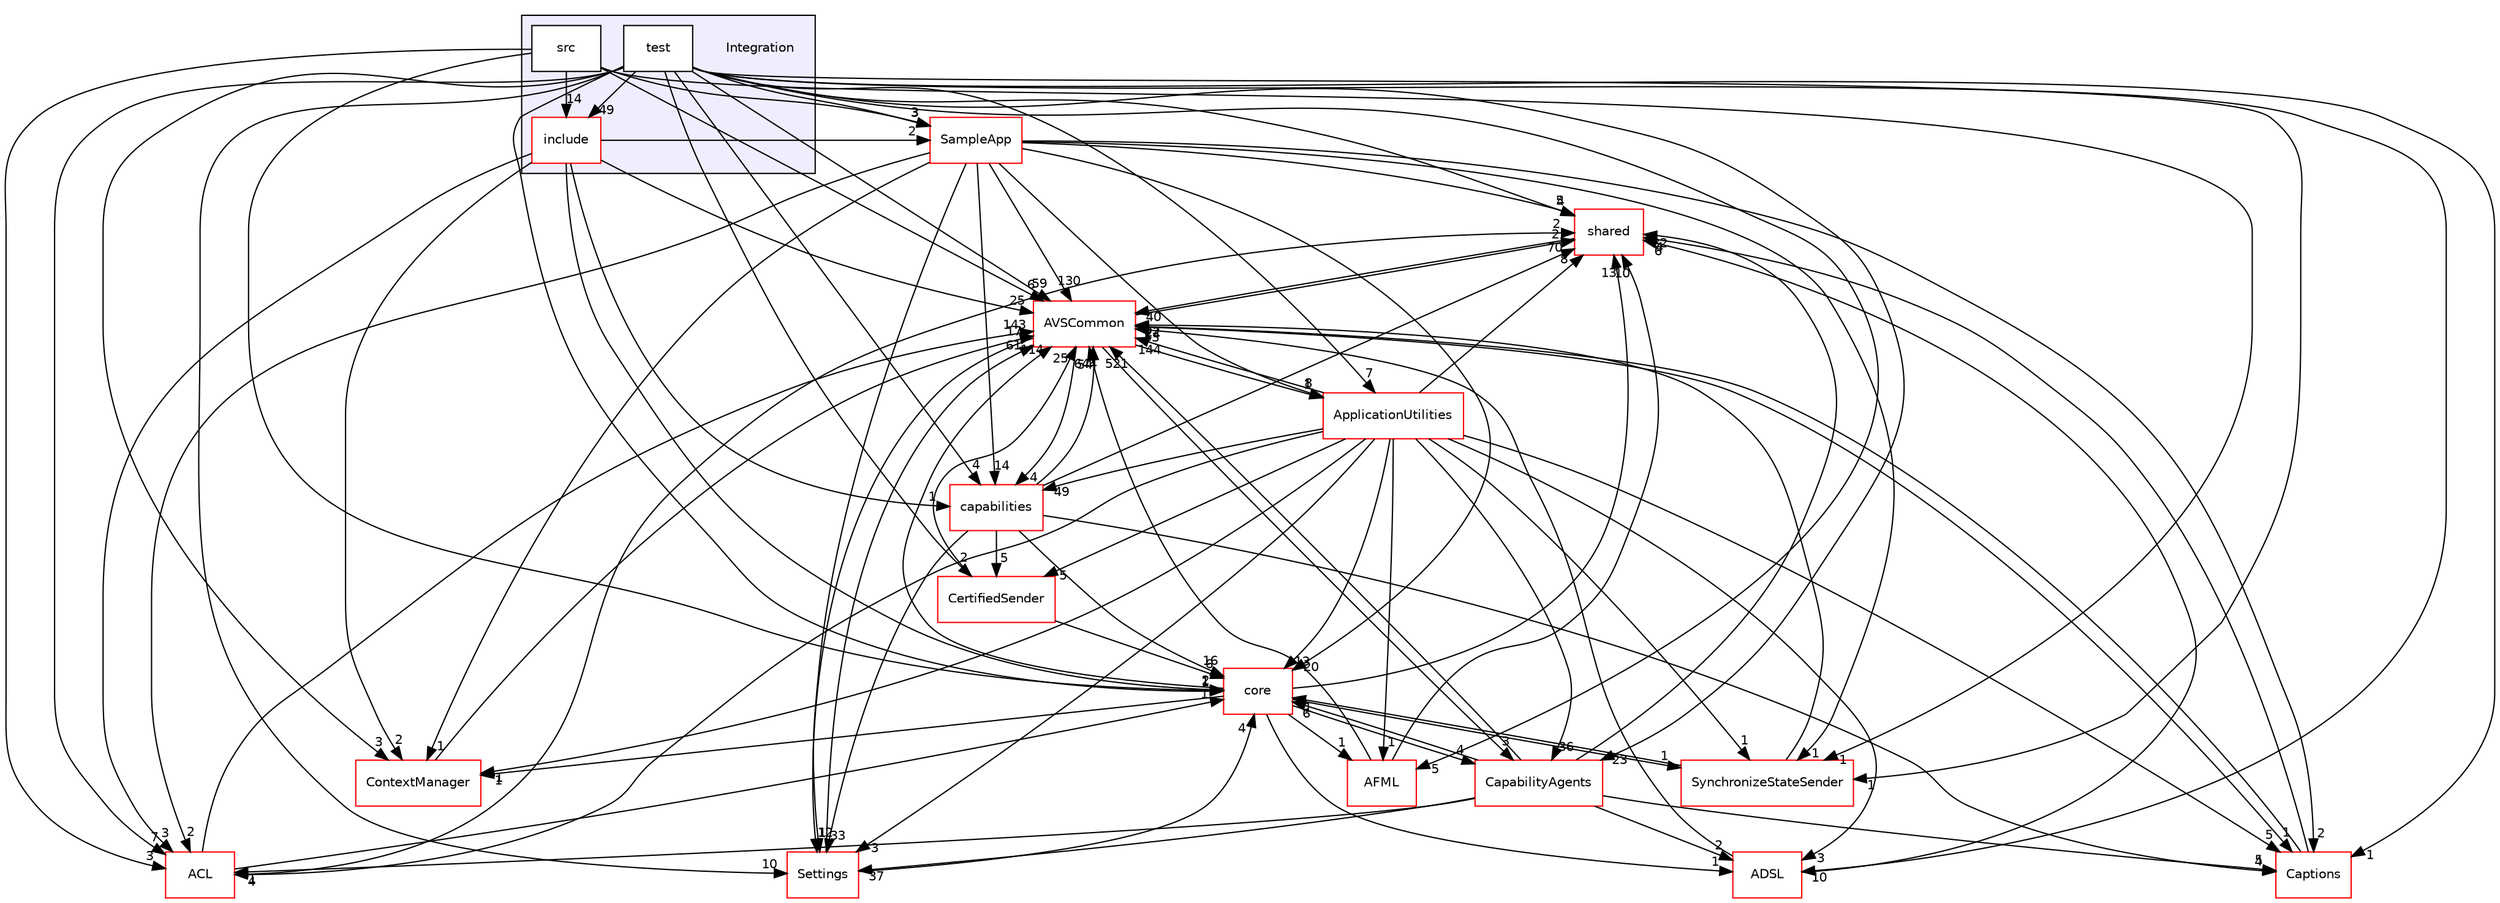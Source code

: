 digraph "/workplace/avs-device-sdk/Integration" {
  compound=true
  node [ fontsize="10", fontname="Helvetica"];
  edge [ labelfontsize="10", labelfontname="Helvetica"];
  subgraph clusterdir_eecb7863cc5539e333a9a51474f7e532 {
    graph [ bgcolor="#eeeeff", pencolor="black", label="" URL="dir_eecb7863cc5539e333a9a51474f7e532.html"];
    dir_eecb7863cc5539e333a9a51474f7e532 [shape=plaintext label="Integration"];
    dir_d487033c4cf6e1e6824ef2db7b280e3e [shape=box label="include" color="red" fillcolor="white" style="filled" URL="dir_d487033c4cf6e1e6824ef2db7b280e3e.html"];
    dir_b305b79323af1f2661a24900bce79295 [shape=box label="src" color="black" fillcolor="white" style="filled" URL="dir_b305b79323af1f2661a24900bce79295.html"];
    dir_50bcd1f3ad209fedb0a0d7411aa531ff [shape=box label="test" color="black" fillcolor="white" style="filled" URL="dir_50bcd1f3ad209fedb0a0d7411aa531ff.html"];
  }
  dir_9982052f7ce695d12571567315b2fafa [shape=box label="shared" fillcolor="white" style="filled" color="red" URL="dir_9982052f7ce695d12571567315b2fafa.html"];
  dir_69fa8d0f4fee2820ffc8601fbf428b42 [shape=box label="SampleApp" fillcolor="white" style="filled" color="red" URL="dir_69fa8d0f4fee2820ffc8601fbf428b42.html"];
  dir_748b5abbb33df61eda67007924a1a0cb [shape=box label="ApplicationUtilities" fillcolor="white" style="filled" color="red" URL="dir_748b5abbb33df61eda67007924a1a0cb.html"];
  dir_15a1dcf98404372b5aa31671439f6987 [shape=box label="AFML" fillcolor="white" style="filled" color="red" URL="dir_15a1dcf98404372b5aa31671439f6987.html"];
  dir_7cf910bd1d7603f12ef47ff650cec893 [shape=box label="CapabilityAgents" fillcolor="white" style="filled" color="red" URL="dir_7cf910bd1d7603f12ef47ff650cec893.html"];
  dir_ed284a04dd0d49c135ac897057737ac2 [shape=box label="ContextManager" fillcolor="white" style="filled" color="red" URL="dir_ed284a04dd0d49c135ac897057737ac2.html"];
  dir_de0e77330fd0ab33359e90b501923c8e [shape=box label="Captions" fillcolor="white" style="filled" color="red" URL="dir_de0e77330fd0ab33359e90b501923c8e.html"];
  dir_cf27311ab9f4263eef70b28364b95692 [shape=box label="CertifiedSender" fillcolor="white" style="filled" color="red" URL="dir_cf27311ab9f4263eef70b28364b95692.html"];
  dir_8ae0dd75af039a94f4269584fb8eef13 [shape=box label="Settings" fillcolor="white" style="filled" color="red" URL="dir_8ae0dd75af039a94f4269584fb8eef13.html"];
  dir_b1dfedc9efa610ba8c818c30206ff41f [shape=box label="ACL" fillcolor="white" style="filled" color="red" URL="dir_b1dfedc9efa610ba8c818c30206ff41f.html"];
  dir_13e65effb2bde530b17b3d5eefcd0266 [shape=box label="AVSCommon" fillcolor="white" style="filled" color="red" URL="dir_13e65effb2bde530b17b3d5eefcd0266.html"];
  dir_4270bfced15e0e73154b13468c7c9ad9 [shape=box label="core" fillcolor="white" style="filled" color="red" URL="dir_4270bfced15e0e73154b13468c7c9ad9.html"];
  dir_edb1b7e8f1a5d5a1b864206edd6d398d [shape=box label="ADSL" fillcolor="white" style="filled" color="red" URL="dir_edb1b7e8f1a5d5a1b864206edd6d398d.html"];
  dir_55f1e16e469d547c636a522dac21b8a1 [shape=box label="capabilities" fillcolor="white" style="filled" color="red" URL="dir_55f1e16e469d547c636a522dac21b8a1.html"];
  dir_3bb03bb8f5c109658007b64753c5da0f [shape=box label="SynchronizeStateSender" fillcolor="white" style="filled" color="red" URL="dir_3bb03bb8f5c109658007b64753c5da0f.html"];
  dir_9982052f7ce695d12571567315b2fafa->dir_13e65effb2bde530b17b3d5eefcd0266 [headlabel="40", labeldistance=1.5 headhref="dir_000116_000017.html"];
  dir_d487033c4cf6e1e6824ef2db7b280e3e->dir_69fa8d0f4fee2820ffc8601fbf428b42 [headlabel="2", labeldistance=1.5 headhref="dir_000646_000131.html"];
  dir_d487033c4cf6e1e6824ef2db7b280e3e->dir_ed284a04dd0d49c135ac897057737ac2 [headlabel="2", labeldistance=1.5 headhref="dir_000646_000523.html"];
  dir_d487033c4cf6e1e6824ef2db7b280e3e->dir_b1dfedc9efa610ba8c818c30206ff41f [headlabel="3", labeldistance=1.5 headhref="dir_000646_000000.html"];
  dir_d487033c4cf6e1e6824ef2db7b280e3e->dir_13e65effb2bde530b17b3d5eefcd0266 [headlabel="25", labeldistance=1.5 headhref="dir_000646_000017.html"];
  dir_d487033c4cf6e1e6824ef2db7b280e3e->dir_4270bfced15e0e73154b13468c7c9ad9 [headlabel="2", labeldistance=1.5 headhref="dir_000646_000528.html"];
  dir_d487033c4cf6e1e6824ef2db7b280e3e->dir_55f1e16e469d547c636a522dac21b8a1 [headlabel="1", labeldistance=1.5 headhref="dir_000646_000163.html"];
  dir_69fa8d0f4fee2820ffc8601fbf428b42->dir_9982052f7ce695d12571567315b2fafa [headlabel="5", labeldistance=1.5 headhref="dir_000131_000116.html"];
  dir_69fa8d0f4fee2820ffc8601fbf428b42->dir_748b5abbb33df61eda67007924a1a0cb [headlabel="8", labeldistance=1.5 headhref="dir_000131_000127.html"];
  dir_69fa8d0f4fee2820ffc8601fbf428b42->dir_ed284a04dd0d49c135ac897057737ac2 [headlabel="1", labeldistance=1.5 headhref="dir_000131_000523.html"];
  dir_69fa8d0f4fee2820ffc8601fbf428b42->dir_de0e77330fd0ab33359e90b501923c8e [headlabel="2", labeldistance=1.5 headhref="dir_000131_000502.html"];
  dir_69fa8d0f4fee2820ffc8601fbf428b42->dir_8ae0dd75af039a94f4269584fb8eef13 [headlabel="12", labeldistance=1.5 headhref="dir_000131_000700.html"];
  dir_69fa8d0f4fee2820ffc8601fbf428b42->dir_b1dfedc9efa610ba8c818c30206ff41f [headlabel="2", labeldistance=1.5 headhref="dir_000131_000000.html"];
  dir_69fa8d0f4fee2820ffc8601fbf428b42->dir_13e65effb2bde530b17b3d5eefcd0266 [headlabel="130", labeldistance=1.5 headhref="dir_000131_000017.html"];
  dir_69fa8d0f4fee2820ffc8601fbf428b42->dir_4270bfced15e0e73154b13468c7c9ad9 [headlabel="20", labeldistance=1.5 headhref="dir_000131_000528.html"];
  dir_69fa8d0f4fee2820ffc8601fbf428b42->dir_55f1e16e469d547c636a522dac21b8a1 [headlabel="14", labeldistance=1.5 headhref="dir_000131_000163.html"];
  dir_69fa8d0f4fee2820ffc8601fbf428b42->dir_3bb03bb8f5c109658007b64753c5da0f [headlabel="1", labeldistance=1.5 headhref="dir_000131_000790.html"];
  dir_748b5abbb33df61eda67007924a1a0cb->dir_9982052f7ce695d12571567315b2fafa [headlabel="8", labeldistance=1.5 headhref="dir_000127_000116.html"];
  dir_748b5abbb33df61eda67007924a1a0cb->dir_15a1dcf98404372b5aa31671439f6987 [headlabel="1", labeldistance=1.5 headhref="dir_000127_000023.html"];
  dir_748b5abbb33df61eda67007924a1a0cb->dir_7cf910bd1d7603f12ef47ff650cec893 [headlabel="36", labeldistance=1.5 headhref="dir_000127_000423.html"];
  dir_748b5abbb33df61eda67007924a1a0cb->dir_ed284a04dd0d49c135ac897057737ac2 [headlabel="1", labeldistance=1.5 headhref="dir_000127_000523.html"];
  dir_748b5abbb33df61eda67007924a1a0cb->dir_de0e77330fd0ab33359e90b501923c8e [headlabel="5", labeldistance=1.5 headhref="dir_000127_000502.html"];
  dir_748b5abbb33df61eda67007924a1a0cb->dir_cf27311ab9f4263eef70b28364b95692 [headlabel="5", labeldistance=1.5 headhref="dir_000127_000517.html"];
  dir_748b5abbb33df61eda67007924a1a0cb->dir_8ae0dd75af039a94f4269584fb8eef13 [headlabel="3", labeldistance=1.5 headhref="dir_000127_000700.html"];
  dir_748b5abbb33df61eda67007924a1a0cb->dir_b1dfedc9efa610ba8c818c30206ff41f [headlabel="4", labeldistance=1.5 headhref="dir_000127_000000.html"];
  dir_748b5abbb33df61eda67007924a1a0cb->dir_13e65effb2bde530b17b3d5eefcd0266 [headlabel="144", labeldistance=1.5 headhref="dir_000127_000017.html"];
  dir_748b5abbb33df61eda67007924a1a0cb->dir_4270bfced15e0e73154b13468c7c9ad9 [headlabel="13", labeldistance=1.5 headhref="dir_000127_000528.html"];
  dir_748b5abbb33df61eda67007924a1a0cb->dir_edb1b7e8f1a5d5a1b864206edd6d398d [headlabel="3", labeldistance=1.5 headhref="dir_000127_000011.html"];
  dir_748b5abbb33df61eda67007924a1a0cb->dir_55f1e16e469d547c636a522dac21b8a1 [headlabel="49", labeldistance=1.5 headhref="dir_000127_000163.html"];
  dir_748b5abbb33df61eda67007924a1a0cb->dir_3bb03bb8f5c109658007b64753c5da0f [headlabel="1", labeldistance=1.5 headhref="dir_000127_000790.html"];
  dir_15a1dcf98404372b5aa31671439f6987->dir_9982052f7ce695d12571567315b2fafa [headlabel="10", labeldistance=1.5 headhref="dir_000023_000116.html"];
  dir_15a1dcf98404372b5aa31671439f6987->dir_13e65effb2bde530b17b3d5eefcd0266 [headlabel="54", labeldistance=1.5 headhref="dir_000023_000017.html"];
  dir_7cf910bd1d7603f12ef47ff650cec893->dir_9982052f7ce695d12571567315b2fafa [headlabel="32", labeldistance=1.5 headhref="dir_000423_000116.html"];
  dir_7cf910bd1d7603f12ef47ff650cec893->dir_de0e77330fd0ab33359e90b501923c8e [headlabel="5", labeldistance=1.5 headhref="dir_000423_000502.html"];
  dir_7cf910bd1d7603f12ef47ff650cec893->dir_8ae0dd75af039a94f4269584fb8eef13 [headlabel="37", labeldistance=1.5 headhref="dir_000423_000700.html"];
  dir_7cf910bd1d7603f12ef47ff650cec893->dir_b1dfedc9efa610ba8c818c30206ff41f [headlabel="1", labeldistance=1.5 headhref="dir_000423_000000.html"];
  dir_7cf910bd1d7603f12ef47ff650cec893->dir_13e65effb2bde530b17b3d5eefcd0266 [headlabel="521", labeldistance=1.5 headhref="dir_000423_000017.html"];
  dir_7cf910bd1d7603f12ef47ff650cec893->dir_4270bfced15e0e73154b13468c7c9ad9 [headlabel="6", labeldistance=1.5 headhref="dir_000423_000528.html"];
  dir_7cf910bd1d7603f12ef47ff650cec893->dir_edb1b7e8f1a5d5a1b864206edd6d398d [headlabel="2", labeldistance=1.5 headhref="dir_000423_000011.html"];
  dir_ed284a04dd0d49c135ac897057737ac2->dir_13e65effb2bde530b17b3d5eefcd0266 [headlabel="17", labeldistance=1.5 headhref="dir_000523_000017.html"];
  dir_de0e77330fd0ab33359e90b501923c8e->dir_9982052f7ce695d12571567315b2fafa [headlabel="4", labeldistance=1.5 headhref="dir_000502_000116.html"];
  dir_de0e77330fd0ab33359e90b501923c8e->dir_13e65effb2bde530b17b3d5eefcd0266 [headlabel="24", labeldistance=1.5 headhref="dir_000502_000017.html"];
  dir_cf27311ab9f4263eef70b28364b95692->dir_13e65effb2bde530b17b3d5eefcd0266 [headlabel="25", labeldistance=1.5 headhref="dir_000517_000017.html"];
  dir_cf27311ab9f4263eef70b28364b95692->dir_4270bfced15e0e73154b13468c7c9ad9 [headlabel="6", labeldistance=1.5 headhref="dir_000517_000528.html"];
  dir_8ae0dd75af039a94f4269584fb8eef13->dir_13e65effb2bde530b17b3d5eefcd0266 [headlabel="61", labeldistance=1.5 headhref="dir_000700_000017.html"];
  dir_8ae0dd75af039a94f4269584fb8eef13->dir_4270bfced15e0e73154b13468c7c9ad9 [headlabel="4", labeldistance=1.5 headhref="dir_000700_000528.html"];
  dir_b1dfedc9efa610ba8c818c30206ff41f->dir_9982052f7ce695d12571567315b2fafa [headlabel="2", labeldistance=1.5 headhref="dir_000000_000116.html"];
  dir_b1dfedc9efa610ba8c818c30206ff41f->dir_13e65effb2bde530b17b3d5eefcd0266 [headlabel="143", labeldistance=1.5 headhref="dir_000000_000017.html"];
  dir_b1dfedc9efa610ba8c818c30206ff41f->dir_4270bfced15e0e73154b13468c7c9ad9 [headlabel="1", labeldistance=1.5 headhref="dir_000000_000528.html"];
  dir_13e65effb2bde530b17b3d5eefcd0266->dir_9982052f7ce695d12571567315b2fafa [headlabel="2", labeldistance=1.5 headhref="dir_000017_000116.html"];
  dir_13e65effb2bde530b17b3d5eefcd0266->dir_748b5abbb33df61eda67007924a1a0cb [headlabel="1", labeldistance=1.5 headhref="dir_000017_000127.html"];
  dir_13e65effb2bde530b17b3d5eefcd0266->dir_7cf910bd1d7603f12ef47ff650cec893 [headlabel="3", labeldistance=1.5 headhref="dir_000017_000423.html"];
  dir_13e65effb2bde530b17b3d5eefcd0266->dir_de0e77330fd0ab33359e90b501923c8e [headlabel="1", labeldistance=1.5 headhref="dir_000017_000502.html"];
  dir_13e65effb2bde530b17b3d5eefcd0266->dir_8ae0dd75af039a94f4269584fb8eef13 [headlabel="1", labeldistance=1.5 headhref="dir_000017_000700.html"];
  dir_13e65effb2bde530b17b3d5eefcd0266->dir_55f1e16e469d547c636a522dac21b8a1 [headlabel="4", labeldistance=1.5 headhref="dir_000017_000163.html"];
  dir_4270bfced15e0e73154b13468c7c9ad9->dir_9982052f7ce695d12571567315b2fafa [headlabel="13", labeldistance=1.5 headhref="dir_000528_000116.html"];
  dir_4270bfced15e0e73154b13468c7c9ad9->dir_15a1dcf98404372b5aa31671439f6987 [headlabel="1", labeldistance=1.5 headhref="dir_000528_000023.html"];
  dir_4270bfced15e0e73154b13468c7c9ad9->dir_7cf910bd1d7603f12ef47ff650cec893 [headlabel="4", labeldistance=1.5 headhref="dir_000528_000423.html"];
  dir_4270bfced15e0e73154b13468c7c9ad9->dir_ed284a04dd0d49c135ac897057737ac2 [headlabel="1", labeldistance=1.5 headhref="dir_000528_000523.html"];
  dir_4270bfced15e0e73154b13468c7c9ad9->dir_13e65effb2bde530b17b3d5eefcd0266 [headlabel="114", labeldistance=1.5 headhref="dir_000528_000017.html"];
  dir_4270bfced15e0e73154b13468c7c9ad9->dir_edb1b7e8f1a5d5a1b864206edd6d398d [headlabel="1", labeldistance=1.5 headhref="dir_000528_000011.html"];
  dir_4270bfced15e0e73154b13468c7c9ad9->dir_3bb03bb8f5c109658007b64753c5da0f [headlabel="1", labeldistance=1.5 headhref="dir_000528_000790.html"];
  dir_b305b79323af1f2661a24900bce79295->dir_d487033c4cf6e1e6824ef2db7b280e3e [headlabel="14", labeldistance=1.5 headhref="dir_000648_000646.html"];
  dir_b305b79323af1f2661a24900bce79295->dir_69fa8d0f4fee2820ffc8601fbf428b42 [headlabel="3", labeldistance=1.5 headhref="dir_000648_000131.html"];
  dir_b305b79323af1f2661a24900bce79295->dir_b1dfedc9efa610ba8c818c30206ff41f [headlabel="3", labeldistance=1.5 headhref="dir_000648_000000.html"];
  dir_b305b79323af1f2661a24900bce79295->dir_13e65effb2bde530b17b3d5eefcd0266 [headlabel="6", labeldistance=1.5 headhref="dir_000648_000017.html"];
  dir_b305b79323af1f2661a24900bce79295->dir_4270bfced15e0e73154b13468c7c9ad9 [headlabel="1", labeldistance=1.5 headhref="dir_000648_000528.html"];
  dir_b305b79323af1f2661a24900bce79295->dir_3bb03bb8f5c109658007b64753c5da0f [headlabel="1", labeldistance=1.5 headhref="dir_000648_000790.html"];
  dir_edb1b7e8f1a5d5a1b864206edd6d398d->dir_9982052f7ce695d12571567315b2fafa [headlabel="6", labeldistance=1.5 headhref="dir_000011_000116.html"];
  dir_edb1b7e8f1a5d5a1b864206edd6d398d->dir_13e65effb2bde530b17b3d5eefcd0266 [headlabel="53", labeldistance=1.5 headhref="dir_000011_000017.html"];
  dir_55f1e16e469d547c636a522dac21b8a1->dir_9982052f7ce695d12571567315b2fafa [headlabel="70", labeldistance=1.5 headhref="dir_000163_000116.html"];
  dir_55f1e16e469d547c636a522dac21b8a1->dir_de0e77330fd0ab33359e90b501923c8e [headlabel="4", labeldistance=1.5 headhref="dir_000163_000502.html"];
  dir_55f1e16e469d547c636a522dac21b8a1->dir_cf27311ab9f4263eef70b28364b95692 [headlabel="5", labeldistance=1.5 headhref="dir_000163_000517.html"];
  dir_55f1e16e469d547c636a522dac21b8a1->dir_8ae0dd75af039a94f4269584fb8eef13 [headlabel="33", labeldistance=1.5 headhref="dir_000163_000700.html"];
  dir_55f1e16e469d547c636a522dac21b8a1->dir_13e65effb2bde530b17b3d5eefcd0266 [headlabel="644", labeldistance=1.5 headhref="dir_000163_000017.html"];
  dir_55f1e16e469d547c636a522dac21b8a1->dir_4270bfced15e0e73154b13468c7c9ad9 [headlabel="16", labeldistance=1.5 headhref="dir_000163_000528.html"];
  dir_3bb03bb8f5c109658007b64753c5da0f->dir_13e65effb2bde530b17b3d5eefcd0266 [headlabel="22", labeldistance=1.5 headhref="dir_000790_000017.html"];
  dir_3bb03bb8f5c109658007b64753c5da0f->dir_4270bfced15e0e73154b13468c7c9ad9 [headlabel="1", labeldistance=1.5 headhref="dir_000790_000528.html"];
  dir_50bcd1f3ad209fedb0a0d7411aa531ff->dir_d487033c4cf6e1e6824ef2db7b280e3e [headlabel="49", labeldistance=1.5 headhref="dir_000649_000646.html"];
  dir_50bcd1f3ad209fedb0a0d7411aa531ff->dir_9982052f7ce695d12571567315b2fafa [headlabel="4", labeldistance=1.5 headhref="dir_000649_000116.html"];
  dir_50bcd1f3ad209fedb0a0d7411aa531ff->dir_69fa8d0f4fee2820ffc8601fbf428b42 [headlabel="3", labeldistance=1.5 headhref="dir_000649_000131.html"];
  dir_50bcd1f3ad209fedb0a0d7411aa531ff->dir_748b5abbb33df61eda67007924a1a0cb [headlabel="7", labeldistance=1.5 headhref="dir_000649_000127.html"];
  dir_50bcd1f3ad209fedb0a0d7411aa531ff->dir_15a1dcf98404372b5aa31671439f6987 [headlabel="5", labeldistance=1.5 headhref="dir_000649_000023.html"];
  dir_50bcd1f3ad209fedb0a0d7411aa531ff->dir_7cf910bd1d7603f12ef47ff650cec893 [headlabel="23", labeldistance=1.5 headhref="dir_000649_000423.html"];
  dir_50bcd1f3ad209fedb0a0d7411aa531ff->dir_ed284a04dd0d49c135ac897057737ac2 [headlabel="3", labeldistance=1.5 headhref="dir_000649_000523.html"];
  dir_50bcd1f3ad209fedb0a0d7411aa531ff->dir_de0e77330fd0ab33359e90b501923c8e [headlabel="1", labeldistance=1.5 headhref="dir_000649_000502.html"];
  dir_50bcd1f3ad209fedb0a0d7411aa531ff->dir_cf27311ab9f4263eef70b28364b95692 [headlabel="2", labeldistance=1.5 headhref="dir_000649_000517.html"];
  dir_50bcd1f3ad209fedb0a0d7411aa531ff->dir_8ae0dd75af039a94f4269584fb8eef13 [headlabel="10", labeldistance=1.5 headhref="dir_000649_000700.html"];
  dir_50bcd1f3ad209fedb0a0d7411aa531ff->dir_b1dfedc9efa610ba8c818c30206ff41f [headlabel="7", labeldistance=1.5 headhref="dir_000649_000000.html"];
  dir_50bcd1f3ad209fedb0a0d7411aa531ff->dir_13e65effb2bde530b17b3d5eefcd0266 [headlabel="59", labeldistance=1.5 headhref="dir_000649_000017.html"];
  dir_50bcd1f3ad209fedb0a0d7411aa531ff->dir_4270bfced15e0e73154b13468c7c9ad9 [headlabel="1", labeldistance=1.5 headhref="dir_000649_000528.html"];
  dir_50bcd1f3ad209fedb0a0d7411aa531ff->dir_edb1b7e8f1a5d5a1b864206edd6d398d [headlabel="10", labeldistance=1.5 headhref="dir_000649_000011.html"];
  dir_50bcd1f3ad209fedb0a0d7411aa531ff->dir_55f1e16e469d547c636a522dac21b8a1 [headlabel="4", labeldistance=1.5 headhref="dir_000649_000163.html"];
  dir_50bcd1f3ad209fedb0a0d7411aa531ff->dir_3bb03bb8f5c109658007b64753c5da0f [headlabel="1", labeldistance=1.5 headhref="dir_000649_000790.html"];
}

